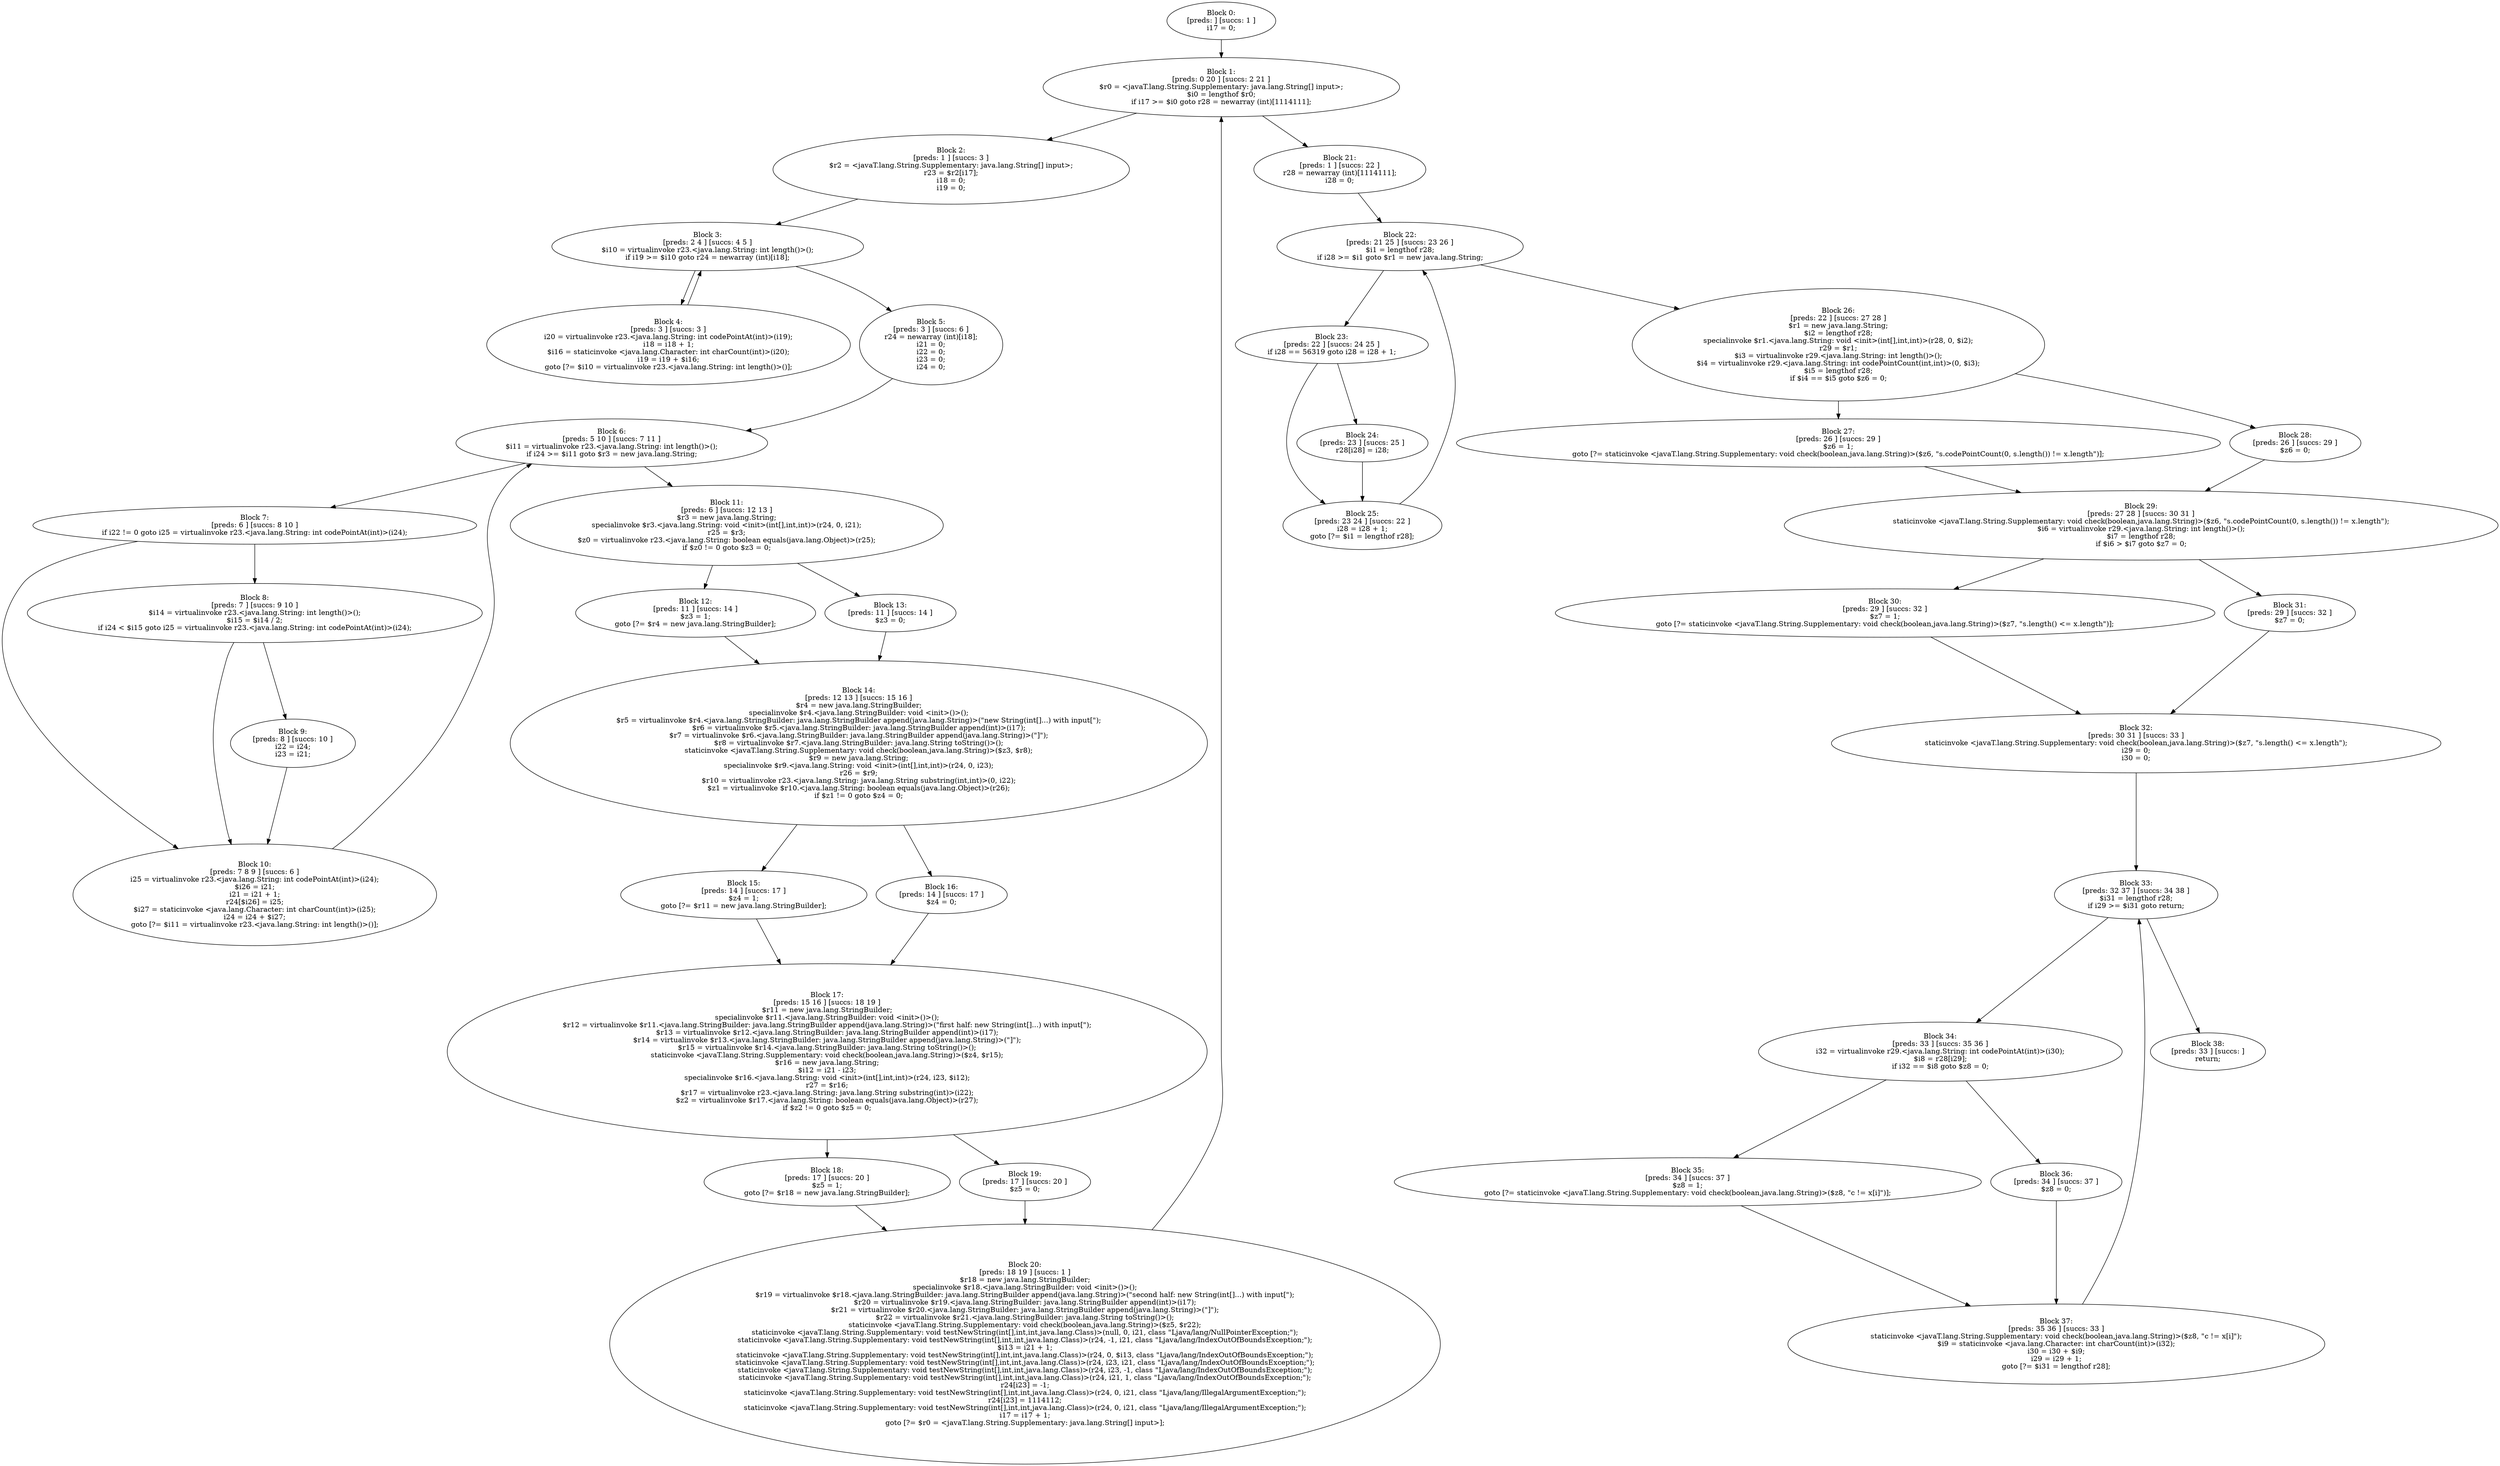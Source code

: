 digraph "unitGraph" {
    "Block 0:
[preds: ] [succs: 1 ]
i17 = 0;
"
    "Block 1:
[preds: 0 20 ] [succs: 2 21 ]
$r0 = <javaT.lang.String.Supplementary: java.lang.String[] input>;
$i0 = lengthof $r0;
if i17 >= $i0 goto r28 = newarray (int)[1114111];
"
    "Block 2:
[preds: 1 ] [succs: 3 ]
$r2 = <javaT.lang.String.Supplementary: java.lang.String[] input>;
r23 = $r2[i17];
i18 = 0;
i19 = 0;
"
    "Block 3:
[preds: 2 4 ] [succs: 4 5 ]
$i10 = virtualinvoke r23.<java.lang.String: int length()>();
if i19 >= $i10 goto r24 = newarray (int)[i18];
"
    "Block 4:
[preds: 3 ] [succs: 3 ]
i20 = virtualinvoke r23.<java.lang.String: int codePointAt(int)>(i19);
i18 = i18 + 1;
$i16 = staticinvoke <java.lang.Character: int charCount(int)>(i20);
i19 = i19 + $i16;
goto [?= $i10 = virtualinvoke r23.<java.lang.String: int length()>()];
"
    "Block 5:
[preds: 3 ] [succs: 6 ]
r24 = newarray (int)[i18];
i21 = 0;
i22 = 0;
i23 = 0;
i24 = 0;
"
    "Block 6:
[preds: 5 10 ] [succs: 7 11 ]
$i11 = virtualinvoke r23.<java.lang.String: int length()>();
if i24 >= $i11 goto $r3 = new java.lang.String;
"
    "Block 7:
[preds: 6 ] [succs: 8 10 ]
if i22 != 0 goto i25 = virtualinvoke r23.<java.lang.String: int codePointAt(int)>(i24);
"
    "Block 8:
[preds: 7 ] [succs: 9 10 ]
$i14 = virtualinvoke r23.<java.lang.String: int length()>();
$i15 = $i14 / 2;
if i24 < $i15 goto i25 = virtualinvoke r23.<java.lang.String: int codePointAt(int)>(i24);
"
    "Block 9:
[preds: 8 ] [succs: 10 ]
i22 = i24;
i23 = i21;
"
    "Block 10:
[preds: 7 8 9 ] [succs: 6 ]
i25 = virtualinvoke r23.<java.lang.String: int codePointAt(int)>(i24);
$i26 = i21;
i21 = i21 + 1;
r24[$i26] = i25;
$i27 = staticinvoke <java.lang.Character: int charCount(int)>(i25);
i24 = i24 + $i27;
goto [?= $i11 = virtualinvoke r23.<java.lang.String: int length()>()];
"
    "Block 11:
[preds: 6 ] [succs: 12 13 ]
$r3 = new java.lang.String;
specialinvoke $r3.<java.lang.String: void <init>(int[],int,int)>(r24, 0, i21);
r25 = $r3;
$z0 = virtualinvoke r23.<java.lang.String: boolean equals(java.lang.Object)>(r25);
if $z0 != 0 goto $z3 = 0;
"
    "Block 12:
[preds: 11 ] [succs: 14 ]
$z3 = 1;
goto [?= $r4 = new java.lang.StringBuilder];
"
    "Block 13:
[preds: 11 ] [succs: 14 ]
$z3 = 0;
"
    "Block 14:
[preds: 12 13 ] [succs: 15 16 ]
$r4 = new java.lang.StringBuilder;
specialinvoke $r4.<java.lang.StringBuilder: void <init>()>();
$r5 = virtualinvoke $r4.<java.lang.StringBuilder: java.lang.StringBuilder append(java.lang.String)>(\"new String(int[]...) with input[\");
$r6 = virtualinvoke $r5.<java.lang.StringBuilder: java.lang.StringBuilder append(int)>(i17);
$r7 = virtualinvoke $r6.<java.lang.StringBuilder: java.lang.StringBuilder append(java.lang.String)>(\"]\");
$r8 = virtualinvoke $r7.<java.lang.StringBuilder: java.lang.String toString()>();
staticinvoke <javaT.lang.String.Supplementary: void check(boolean,java.lang.String)>($z3, $r8);
$r9 = new java.lang.String;
specialinvoke $r9.<java.lang.String: void <init>(int[],int,int)>(r24, 0, i23);
r26 = $r9;
$r10 = virtualinvoke r23.<java.lang.String: java.lang.String substring(int,int)>(0, i22);
$z1 = virtualinvoke $r10.<java.lang.String: boolean equals(java.lang.Object)>(r26);
if $z1 != 0 goto $z4 = 0;
"
    "Block 15:
[preds: 14 ] [succs: 17 ]
$z4 = 1;
goto [?= $r11 = new java.lang.StringBuilder];
"
    "Block 16:
[preds: 14 ] [succs: 17 ]
$z4 = 0;
"
    "Block 17:
[preds: 15 16 ] [succs: 18 19 ]
$r11 = new java.lang.StringBuilder;
specialinvoke $r11.<java.lang.StringBuilder: void <init>()>();
$r12 = virtualinvoke $r11.<java.lang.StringBuilder: java.lang.StringBuilder append(java.lang.String)>(\"first half: new String(int[]...) with input[\");
$r13 = virtualinvoke $r12.<java.lang.StringBuilder: java.lang.StringBuilder append(int)>(i17);
$r14 = virtualinvoke $r13.<java.lang.StringBuilder: java.lang.StringBuilder append(java.lang.String)>(\"]\");
$r15 = virtualinvoke $r14.<java.lang.StringBuilder: java.lang.String toString()>();
staticinvoke <javaT.lang.String.Supplementary: void check(boolean,java.lang.String)>($z4, $r15);
$r16 = new java.lang.String;
$i12 = i21 - i23;
specialinvoke $r16.<java.lang.String: void <init>(int[],int,int)>(r24, i23, $i12);
r27 = $r16;
$r17 = virtualinvoke r23.<java.lang.String: java.lang.String substring(int)>(i22);
$z2 = virtualinvoke $r17.<java.lang.String: boolean equals(java.lang.Object)>(r27);
if $z2 != 0 goto $z5 = 0;
"
    "Block 18:
[preds: 17 ] [succs: 20 ]
$z5 = 1;
goto [?= $r18 = new java.lang.StringBuilder];
"
    "Block 19:
[preds: 17 ] [succs: 20 ]
$z5 = 0;
"
    "Block 20:
[preds: 18 19 ] [succs: 1 ]
$r18 = new java.lang.StringBuilder;
specialinvoke $r18.<java.lang.StringBuilder: void <init>()>();
$r19 = virtualinvoke $r18.<java.lang.StringBuilder: java.lang.StringBuilder append(java.lang.String)>(\"second half: new String(int[]...) with input[\");
$r20 = virtualinvoke $r19.<java.lang.StringBuilder: java.lang.StringBuilder append(int)>(i17);
$r21 = virtualinvoke $r20.<java.lang.StringBuilder: java.lang.StringBuilder append(java.lang.String)>(\"]\");
$r22 = virtualinvoke $r21.<java.lang.StringBuilder: java.lang.String toString()>();
staticinvoke <javaT.lang.String.Supplementary: void check(boolean,java.lang.String)>($z5, $r22);
staticinvoke <javaT.lang.String.Supplementary: void testNewString(int[],int,int,java.lang.Class)>(null, 0, i21, class \"Ljava/lang/NullPointerException;\");
staticinvoke <javaT.lang.String.Supplementary: void testNewString(int[],int,int,java.lang.Class)>(r24, -1, i21, class \"Ljava/lang/IndexOutOfBoundsException;\");
$i13 = i21 + 1;
staticinvoke <javaT.lang.String.Supplementary: void testNewString(int[],int,int,java.lang.Class)>(r24, 0, $i13, class \"Ljava/lang/IndexOutOfBoundsException;\");
staticinvoke <javaT.lang.String.Supplementary: void testNewString(int[],int,int,java.lang.Class)>(r24, i23, i21, class \"Ljava/lang/IndexOutOfBoundsException;\");
staticinvoke <javaT.lang.String.Supplementary: void testNewString(int[],int,int,java.lang.Class)>(r24, i23, -1, class \"Ljava/lang/IndexOutOfBoundsException;\");
staticinvoke <javaT.lang.String.Supplementary: void testNewString(int[],int,int,java.lang.Class)>(r24, i21, 1, class \"Ljava/lang/IndexOutOfBoundsException;\");
r24[i23] = -1;
staticinvoke <javaT.lang.String.Supplementary: void testNewString(int[],int,int,java.lang.Class)>(r24, 0, i21, class \"Ljava/lang/IllegalArgumentException;\");
r24[i23] = 1114112;
staticinvoke <javaT.lang.String.Supplementary: void testNewString(int[],int,int,java.lang.Class)>(r24, 0, i21, class \"Ljava/lang/IllegalArgumentException;\");
i17 = i17 + 1;
goto [?= $r0 = <javaT.lang.String.Supplementary: java.lang.String[] input>];
"
    "Block 21:
[preds: 1 ] [succs: 22 ]
r28 = newarray (int)[1114111];
i28 = 0;
"
    "Block 22:
[preds: 21 25 ] [succs: 23 26 ]
$i1 = lengthof r28;
if i28 >= $i1 goto $r1 = new java.lang.String;
"
    "Block 23:
[preds: 22 ] [succs: 24 25 ]
if i28 == 56319 goto i28 = i28 + 1;
"
    "Block 24:
[preds: 23 ] [succs: 25 ]
r28[i28] = i28;
"
    "Block 25:
[preds: 23 24 ] [succs: 22 ]
i28 = i28 + 1;
goto [?= $i1 = lengthof r28];
"
    "Block 26:
[preds: 22 ] [succs: 27 28 ]
$r1 = new java.lang.String;
$i2 = lengthof r28;
specialinvoke $r1.<java.lang.String: void <init>(int[],int,int)>(r28, 0, $i2);
r29 = $r1;
$i3 = virtualinvoke r29.<java.lang.String: int length()>();
$i4 = virtualinvoke r29.<java.lang.String: int codePointCount(int,int)>(0, $i3);
$i5 = lengthof r28;
if $i4 == $i5 goto $z6 = 0;
"
    "Block 27:
[preds: 26 ] [succs: 29 ]
$z6 = 1;
goto [?= staticinvoke <javaT.lang.String.Supplementary: void check(boolean,java.lang.String)>($z6, \"s.codePointCount(0, s.length()) != x.length\")];
"
    "Block 28:
[preds: 26 ] [succs: 29 ]
$z6 = 0;
"
    "Block 29:
[preds: 27 28 ] [succs: 30 31 ]
staticinvoke <javaT.lang.String.Supplementary: void check(boolean,java.lang.String)>($z6, \"s.codePointCount(0, s.length()) != x.length\");
$i6 = virtualinvoke r29.<java.lang.String: int length()>();
$i7 = lengthof r28;
if $i6 > $i7 goto $z7 = 0;
"
    "Block 30:
[preds: 29 ] [succs: 32 ]
$z7 = 1;
goto [?= staticinvoke <javaT.lang.String.Supplementary: void check(boolean,java.lang.String)>($z7, \"s.length() <= x.length\")];
"
    "Block 31:
[preds: 29 ] [succs: 32 ]
$z7 = 0;
"
    "Block 32:
[preds: 30 31 ] [succs: 33 ]
staticinvoke <javaT.lang.String.Supplementary: void check(boolean,java.lang.String)>($z7, \"s.length() <= x.length\");
i29 = 0;
i30 = 0;
"
    "Block 33:
[preds: 32 37 ] [succs: 34 38 ]
$i31 = lengthof r28;
if i29 >= $i31 goto return;
"
    "Block 34:
[preds: 33 ] [succs: 35 36 ]
i32 = virtualinvoke r29.<java.lang.String: int codePointAt(int)>(i30);
$i8 = r28[i29];
if i32 == $i8 goto $z8 = 0;
"
    "Block 35:
[preds: 34 ] [succs: 37 ]
$z8 = 1;
goto [?= staticinvoke <javaT.lang.String.Supplementary: void check(boolean,java.lang.String)>($z8, \"c != x[i]\")];
"
    "Block 36:
[preds: 34 ] [succs: 37 ]
$z8 = 0;
"
    "Block 37:
[preds: 35 36 ] [succs: 33 ]
staticinvoke <javaT.lang.String.Supplementary: void check(boolean,java.lang.String)>($z8, \"c != x[i]\");
$i9 = staticinvoke <java.lang.Character: int charCount(int)>(i32);
i30 = i30 + $i9;
i29 = i29 + 1;
goto [?= $i31 = lengthof r28];
"
    "Block 38:
[preds: 33 ] [succs: ]
return;
"
    "Block 0:
[preds: ] [succs: 1 ]
i17 = 0;
"->"Block 1:
[preds: 0 20 ] [succs: 2 21 ]
$r0 = <javaT.lang.String.Supplementary: java.lang.String[] input>;
$i0 = lengthof $r0;
if i17 >= $i0 goto r28 = newarray (int)[1114111];
";
    "Block 1:
[preds: 0 20 ] [succs: 2 21 ]
$r0 = <javaT.lang.String.Supplementary: java.lang.String[] input>;
$i0 = lengthof $r0;
if i17 >= $i0 goto r28 = newarray (int)[1114111];
"->"Block 2:
[preds: 1 ] [succs: 3 ]
$r2 = <javaT.lang.String.Supplementary: java.lang.String[] input>;
r23 = $r2[i17];
i18 = 0;
i19 = 0;
";
    "Block 1:
[preds: 0 20 ] [succs: 2 21 ]
$r0 = <javaT.lang.String.Supplementary: java.lang.String[] input>;
$i0 = lengthof $r0;
if i17 >= $i0 goto r28 = newarray (int)[1114111];
"->"Block 21:
[preds: 1 ] [succs: 22 ]
r28 = newarray (int)[1114111];
i28 = 0;
";
    "Block 2:
[preds: 1 ] [succs: 3 ]
$r2 = <javaT.lang.String.Supplementary: java.lang.String[] input>;
r23 = $r2[i17];
i18 = 0;
i19 = 0;
"->"Block 3:
[preds: 2 4 ] [succs: 4 5 ]
$i10 = virtualinvoke r23.<java.lang.String: int length()>();
if i19 >= $i10 goto r24 = newarray (int)[i18];
";
    "Block 3:
[preds: 2 4 ] [succs: 4 5 ]
$i10 = virtualinvoke r23.<java.lang.String: int length()>();
if i19 >= $i10 goto r24 = newarray (int)[i18];
"->"Block 4:
[preds: 3 ] [succs: 3 ]
i20 = virtualinvoke r23.<java.lang.String: int codePointAt(int)>(i19);
i18 = i18 + 1;
$i16 = staticinvoke <java.lang.Character: int charCount(int)>(i20);
i19 = i19 + $i16;
goto [?= $i10 = virtualinvoke r23.<java.lang.String: int length()>()];
";
    "Block 3:
[preds: 2 4 ] [succs: 4 5 ]
$i10 = virtualinvoke r23.<java.lang.String: int length()>();
if i19 >= $i10 goto r24 = newarray (int)[i18];
"->"Block 5:
[preds: 3 ] [succs: 6 ]
r24 = newarray (int)[i18];
i21 = 0;
i22 = 0;
i23 = 0;
i24 = 0;
";
    "Block 4:
[preds: 3 ] [succs: 3 ]
i20 = virtualinvoke r23.<java.lang.String: int codePointAt(int)>(i19);
i18 = i18 + 1;
$i16 = staticinvoke <java.lang.Character: int charCount(int)>(i20);
i19 = i19 + $i16;
goto [?= $i10 = virtualinvoke r23.<java.lang.String: int length()>()];
"->"Block 3:
[preds: 2 4 ] [succs: 4 5 ]
$i10 = virtualinvoke r23.<java.lang.String: int length()>();
if i19 >= $i10 goto r24 = newarray (int)[i18];
";
    "Block 5:
[preds: 3 ] [succs: 6 ]
r24 = newarray (int)[i18];
i21 = 0;
i22 = 0;
i23 = 0;
i24 = 0;
"->"Block 6:
[preds: 5 10 ] [succs: 7 11 ]
$i11 = virtualinvoke r23.<java.lang.String: int length()>();
if i24 >= $i11 goto $r3 = new java.lang.String;
";
    "Block 6:
[preds: 5 10 ] [succs: 7 11 ]
$i11 = virtualinvoke r23.<java.lang.String: int length()>();
if i24 >= $i11 goto $r3 = new java.lang.String;
"->"Block 7:
[preds: 6 ] [succs: 8 10 ]
if i22 != 0 goto i25 = virtualinvoke r23.<java.lang.String: int codePointAt(int)>(i24);
";
    "Block 6:
[preds: 5 10 ] [succs: 7 11 ]
$i11 = virtualinvoke r23.<java.lang.String: int length()>();
if i24 >= $i11 goto $r3 = new java.lang.String;
"->"Block 11:
[preds: 6 ] [succs: 12 13 ]
$r3 = new java.lang.String;
specialinvoke $r3.<java.lang.String: void <init>(int[],int,int)>(r24, 0, i21);
r25 = $r3;
$z0 = virtualinvoke r23.<java.lang.String: boolean equals(java.lang.Object)>(r25);
if $z0 != 0 goto $z3 = 0;
";
    "Block 7:
[preds: 6 ] [succs: 8 10 ]
if i22 != 0 goto i25 = virtualinvoke r23.<java.lang.String: int codePointAt(int)>(i24);
"->"Block 8:
[preds: 7 ] [succs: 9 10 ]
$i14 = virtualinvoke r23.<java.lang.String: int length()>();
$i15 = $i14 / 2;
if i24 < $i15 goto i25 = virtualinvoke r23.<java.lang.String: int codePointAt(int)>(i24);
";
    "Block 7:
[preds: 6 ] [succs: 8 10 ]
if i22 != 0 goto i25 = virtualinvoke r23.<java.lang.String: int codePointAt(int)>(i24);
"->"Block 10:
[preds: 7 8 9 ] [succs: 6 ]
i25 = virtualinvoke r23.<java.lang.String: int codePointAt(int)>(i24);
$i26 = i21;
i21 = i21 + 1;
r24[$i26] = i25;
$i27 = staticinvoke <java.lang.Character: int charCount(int)>(i25);
i24 = i24 + $i27;
goto [?= $i11 = virtualinvoke r23.<java.lang.String: int length()>()];
";
    "Block 8:
[preds: 7 ] [succs: 9 10 ]
$i14 = virtualinvoke r23.<java.lang.String: int length()>();
$i15 = $i14 / 2;
if i24 < $i15 goto i25 = virtualinvoke r23.<java.lang.String: int codePointAt(int)>(i24);
"->"Block 9:
[preds: 8 ] [succs: 10 ]
i22 = i24;
i23 = i21;
";
    "Block 8:
[preds: 7 ] [succs: 9 10 ]
$i14 = virtualinvoke r23.<java.lang.String: int length()>();
$i15 = $i14 / 2;
if i24 < $i15 goto i25 = virtualinvoke r23.<java.lang.String: int codePointAt(int)>(i24);
"->"Block 10:
[preds: 7 8 9 ] [succs: 6 ]
i25 = virtualinvoke r23.<java.lang.String: int codePointAt(int)>(i24);
$i26 = i21;
i21 = i21 + 1;
r24[$i26] = i25;
$i27 = staticinvoke <java.lang.Character: int charCount(int)>(i25);
i24 = i24 + $i27;
goto [?= $i11 = virtualinvoke r23.<java.lang.String: int length()>()];
";
    "Block 9:
[preds: 8 ] [succs: 10 ]
i22 = i24;
i23 = i21;
"->"Block 10:
[preds: 7 8 9 ] [succs: 6 ]
i25 = virtualinvoke r23.<java.lang.String: int codePointAt(int)>(i24);
$i26 = i21;
i21 = i21 + 1;
r24[$i26] = i25;
$i27 = staticinvoke <java.lang.Character: int charCount(int)>(i25);
i24 = i24 + $i27;
goto [?= $i11 = virtualinvoke r23.<java.lang.String: int length()>()];
";
    "Block 10:
[preds: 7 8 9 ] [succs: 6 ]
i25 = virtualinvoke r23.<java.lang.String: int codePointAt(int)>(i24);
$i26 = i21;
i21 = i21 + 1;
r24[$i26] = i25;
$i27 = staticinvoke <java.lang.Character: int charCount(int)>(i25);
i24 = i24 + $i27;
goto [?= $i11 = virtualinvoke r23.<java.lang.String: int length()>()];
"->"Block 6:
[preds: 5 10 ] [succs: 7 11 ]
$i11 = virtualinvoke r23.<java.lang.String: int length()>();
if i24 >= $i11 goto $r3 = new java.lang.String;
";
    "Block 11:
[preds: 6 ] [succs: 12 13 ]
$r3 = new java.lang.String;
specialinvoke $r3.<java.lang.String: void <init>(int[],int,int)>(r24, 0, i21);
r25 = $r3;
$z0 = virtualinvoke r23.<java.lang.String: boolean equals(java.lang.Object)>(r25);
if $z0 != 0 goto $z3 = 0;
"->"Block 12:
[preds: 11 ] [succs: 14 ]
$z3 = 1;
goto [?= $r4 = new java.lang.StringBuilder];
";
    "Block 11:
[preds: 6 ] [succs: 12 13 ]
$r3 = new java.lang.String;
specialinvoke $r3.<java.lang.String: void <init>(int[],int,int)>(r24, 0, i21);
r25 = $r3;
$z0 = virtualinvoke r23.<java.lang.String: boolean equals(java.lang.Object)>(r25);
if $z0 != 0 goto $z3 = 0;
"->"Block 13:
[preds: 11 ] [succs: 14 ]
$z3 = 0;
";
    "Block 12:
[preds: 11 ] [succs: 14 ]
$z3 = 1;
goto [?= $r4 = new java.lang.StringBuilder];
"->"Block 14:
[preds: 12 13 ] [succs: 15 16 ]
$r4 = new java.lang.StringBuilder;
specialinvoke $r4.<java.lang.StringBuilder: void <init>()>();
$r5 = virtualinvoke $r4.<java.lang.StringBuilder: java.lang.StringBuilder append(java.lang.String)>(\"new String(int[]...) with input[\");
$r6 = virtualinvoke $r5.<java.lang.StringBuilder: java.lang.StringBuilder append(int)>(i17);
$r7 = virtualinvoke $r6.<java.lang.StringBuilder: java.lang.StringBuilder append(java.lang.String)>(\"]\");
$r8 = virtualinvoke $r7.<java.lang.StringBuilder: java.lang.String toString()>();
staticinvoke <javaT.lang.String.Supplementary: void check(boolean,java.lang.String)>($z3, $r8);
$r9 = new java.lang.String;
specialinvoke $r9.<java.lang.String: void <init>(int[],int,int)>(r24, 0, i23);
r26 = $r9;
$r10 = virtualinvoke r23.<java.lang.String: java.lang.String substring(int,int)>(0, i22);
$z1 = virtualinvoke $r10.<java.lang.String: boolean equals(java.lang.Object)>(r26);
if $z1 != 0 goto $z4 = 0;
";
    "Block 13:
[preds: 11 ] [succs: 14 ]
$z3 = 0;
"->"Block 14:
[preds: 12 13 ] [succs: 15 16 ]
$r4 = new java.lang.StringBuilder;
specialinvoke $r4.<java.lang.StringBuilder: void <init>()>();
$r5 = virtualinvoke $r4.<java.lang.StringBuilder: java.lang.StringBuilder append(java.lang.String)>(\"new String(int[]...) with input[\");
$r6 = virtualinvoke $r5.<java.lang.StringBuilder: java.lang.StringBuilder append(int)>(i17);
$r7 = virtualinvoke $r6.<java.lang.StringBuilder: java.lang.StringBuilder append(java.lang.String)>(\"]\");
$r8 = virtualinvoke $r7.<java.lang.StringBuilder: java.lang.String toString()>();
staticinvoke <javaT.lang.String.Supplementary: void check(boolean,java.lang.String)>($z3, $r8);
$r9 = new java.lang.String;
specialinvoke $r9.<java.lang.String: void <init>(int[],int,int)>(r24, 0, i23);
r26 = $r9;
$r10 = virtualinvoke r23.<java.lang.String: java.lang.String substring(int,int)>(0, i22);
$z1 = virtualinvoke $r10.<java.lang.String: boolean equals(java.lang.Object)>(r26);
if $z1 != 0 goto $z4 = 0;
";
    "Block 14:
[preds: 12 13 ] [succs: 15 16 ]
$r4 = new java.lang.StringBuilder;
specialinvoke $r4.<java.lang.StringBuilder: void <init>()>();
$r5 = virtualinvoke $r4.<java.lang.StringBuilder: java.lang.StringBuilder append(java.lang.String)>(\"new String(int[]...) with input[\");
$r6 = virtualinvoke $r5.<java.lang.StringBuilder: java.lang.StringBuilder append(int)>(i17);
$r7 = virtualinvoke $r6.<java.lang.StringBuilder: java.lang.StringBuilder append(java.lang.String)>(\"]\");
$r8 = virtualinvoke $r7.<java.lang.StringBuilder: java.lang.String toString()>();
staticinvoke <javaT.lang.String.Supplementary: void check(boolean,java.lang.String)>($z3, $r8);
$r9 = new java.lang.String;
specialinvoke $r9.<java.lang.String: void <init>(int[],int,int)>(r24, 0, i23);
r26 = $r9;
$r10 = virtualinvoke r23.<java.lang.String: java.lang.String substring(int,int)>(0, i22);
$z1 = virtualinvoke $r10.<java.lang.String: boolean equals(java.lang.Object)>(r26);
if $z1 != 0 goto $z4 = 0;
"->"Block 15:
[preds: 14 ] [succs: 17 ]
$z4 = 1;
goto [?= $r11 = new java.lang.StringBuilder];
";
    "Block 14:
[preds: 12 13 ] [succs: 15 16 ]
$r4 = new java.lang.StringBuilder;
specialinvoke $r4.<java.lang.StringBuilder: void <init>()>();
$r5 = virtualinvoke $r4.<java.lang.StringBuilder: java.lang.StringBuilder append(java.lang.String)>(\"new String(int[]...) with input[\");
$r6 = virtualinvoke $r5.<java.lang.StringBuilder: java.lang.StringBuilder append(int)>(i17);
$r7 = virtualinvoke $r6.<java.lang.StringBuilder: java.lang.StringBuilder append(java.lang.String)>(\"]\");
$r8 = virtualinvoke $r7.<java.lang.StringBuilder: java.lang.String toString()>();
staticinvoke <javaT.lang.String.Supplementary: void check(boolean,java.lang.String)>($z3, $r8);
$r9 = new java.lang.String;
specialinvoke $r9.<java.lang.String: void <init>(int[],int,int)>(r24, 0, i23);
r26 = $r9;
$r10 = virtualinvoke r23.<java.lang.String: java.lang.String substring(int,int)>(0, i22);
$z1 = virtualinvoke $r10.<java.lang.String: boolean equals(java.lang.Object)>(r26);
if $z1 != 0 goto $z4 = 0;
"->"Block 16:
[preds: 14 ] [succs: 17 ]
$z4 = 0;
";
    "Block 15:
[preds: 14 ] [succs: 17 ]
$z4 = 1;
goto [?= $r11 = new java.lang.StringBuilder];
"->"Block 17:
[preds: 15 16 ] [succs: 18 19 ]
$r11 = new java.lang.StringBuilder;
specialinvoke $r11.<java.lang.StringBuilder: void <init>()>();
$r12 = virtualinvoke $r11.<java.lang.StringBuilder: java.lang.StringBuilder append(java.lang.String)>(\"first half: new String(int[]...) with input[\");
$r13 = virtualinvoke $r12.<java.lang.StringBuilder: java.lang.StringBuilder append(int)>(i17);
$r14 = virtualinvoke $r13.<java.lang.StringBuilder: java.lang.StringBuilder append(java.lang.String)>(\"]\");
$r15 = virtualinvoke $r14.<java.lang.StringBuilder: java.lang.String toString()>();
staticinvoke <javaT.lang.String.Supplementary: void check(boolean,java.lang.String)>($z4, $r15);
$r16 = new java.lang.String;
$i12 = i21 - i23;
specialinvoke $r16.<java.lang.String: void <init>(int[],int,int)>(r24, i23, $i12);
r27 = $r16;
$r17 = virtualinvoke r23.<java.lang.String: java.lang.String substring(int)>(i22);
$z2 = virtualinvoke $r17.<java.lang.String: boolean equals(java.lang.Object)>(r27);
if $z2 != 0 goto $z5 = 0;
";
    "Block 16:
[preds: 14 ] [succs: 17 ]
$z4 = 0;
"->"Block 17:
[preds: 15 16 ] [succs: 18 19 ]
$r11 = new java.lang.StringBuilder;
specialinvoke $r11.<java.lang.StringBuilder: void <init>()>();
$r12 = virtualinvoke $r11.<java.lang.StringBuilder: java.lang.StringBuilder append(java.lang.String)>(\"first half: new String(int[]...) with input[\");
$r13 = virtualinvoke $r12.<java.lang.StringBuilder: java.lang.StringBuilder append(int)>(i17);
$r14 = virtualinvoke $r13.<java.lang.StringBuilder: java.lang.StringBuilder append(java.lang.String)>(\"]\");
$r15 = virtualinvoke $r14.<java.lang.StringBuilder: java.lang.String toString()>();
staticinvoke <javaT.lang.String.Supplementary: void check(boolean,java.lang.String)>($z4, $r15);
$r16 = new java.lang.String;
$i12 = i21 - i23;
specialinvoke $r16.<java.lang.String: void <init>(int[],int,int)>(r24, i23, $i12);
r27 = $r16;
$r17 = virtualinvoke r23.<java.lang.String: java.lang.String substring(int)>(i22);
$z2 = virtualinvoke $r17.<java.lang.String: boolean equals(java.lang.Object)>(r27);
if $z2 != 0 goto $z5 = 0;
";
    "Block 17:
[preds: 15 16 ] [succs: 18 19 ]
$r11 = new java.lang.StringBuilder;
specialinvoke $r11.<java.lang.StringBuilder: void <init>()>();
$r12 = virtualinvoke $r11.<java.lang.StringBuilder: java.lang.StringBuilder append(java.lang.String)>(\"first half: new String(int[]...) with input[\");
$r13 = virtualinvoke $r12.<java.lang.StringBuilder: java.lang.StringBuilder append(int)>(i17);
$r14 = virtualinvoke $r13.<java.lang.StringBuilder: java.lang.StringBuilder append(java.lang.String)>(\"]\");
$r15 = virtualinvoke $r14.<java.lang.StringBuilder: java.lang.String toString()>();
staticinvoke <javaT.lang.String.Supplementary: void check(boolean,java.lang.String)>($z4, $r15);
$r16 = new java.lang.String;
$i12 = i21 - i23;
specialinvoke $r16.<java.lang.String: void <init>(int[],int,int)>(r24, i23, $i12);
r27 = $r16;
$r17 = virtualinvoke r23.<java.lang.String: java.lang.String substring(int)>(i22);
$z2 = virtualinvoke $r17.<java.lang.String: boolean equals(java.lang.Object)>(r27);
if $z2 != 0 goto $z5 = 0;
"->"Block 18:
[preds: 17 ] [succs: 20 ]
$z5 = 1;
goto [?= $r18 = new java.lang.StringBuilder];
";
    "Block 17:
[preds: 15 16 ] [succs: 18 19 ]
$r11 = new java.lang.StringBuilder;
specialinvoke $r11.<java.lang.StringBuilder: void <init>()>();
$r12 = virtualinvoke $r11.<java.lang.StringBuilder: java.lang.StringBuilder append(java.lang.String)>(\"first half: new String(int[]...) with input[\");
$r13 = virtualinvoke $r12.<java.lang.StringBuilder: java.lang.StringBuilder append(int)>(i17);
$r14 = virtualinvoke $r13.<java.lang.StringBuilder: java.lang.StringBuilder append(java.lang.String)>(\"]\");
$r15 = virtualinvoke $r14.<java.lang.StringBuilder: java.lang.String toString()>();
staticinvoke <javaT.lang.String.Supplementary: void check(boolean,java.lang.String)>($z4, $r15);
$r16 = new java.lang.String;
$i12 = i21 - i23;
specialinvoke $r16.<java.lang.String: void <init>(int[],int,int)>(r24, i23, $i12);
r27 = $r16;
$r17 = virtualinvoke r23.<java.lang.String: java.lang.String substring(int)>(i22);
$z2 = virtualinvoke $r17.<java.lang.String: boolean equals(java.lang.Object)>(r27);
if $z2 != 0 goto $z5 = 0;
"->"Block 19:
[preds: 17 ] [succs: 20 ]
$z5 = 0;
";
    "Block 18:
[preds: 17 ] [succs: 20 ]
$z5 = 1;
goto [?= $r18 = new java.lang.StringBuilder];
"->"Block 20:
[preds: 18 19 ] [succs: 1 ]
$r18 = new java.lang.StringBuilder;
specialinvoke $r18.<java.lang.StringBuilder: void <init>()>();
$r19 = virtualinvoke $r18.<java.lang.StringBuilder: java.lang.StringBuilder append(java.lang.String)>(\"second half: new String(int[]...) with input[\");
$r20 = virtualinvoke $r19.<java.lang.StringBuilder: java.lang.StringBuilder append(int)>(i17);
$r21 = virtualinvoke $r20.<java.lang.StringBuilder: java.lang.StringBuilder append(java.lang.String)>(\"]\");
$r22 = virtualinvoke $r21.<java.lang.StringBuilder: java.lang.String toString()>();
staticinvoke <javaT.lang.String.Supplementary: void check(boolean,java.lang.String)>($z5, $r22);
staticinvoke <javaT.lang.String.Supplementary: void testNewString(int[],int,int,java.lang.Class)>(null, 0, i21, class \"Ljava/lang/NullPointerException;\");
staticinvoke <javaT.lang.String.Supplementary: void testNewString(int[],int,int,java.lang.Class)>(r24, -1, i21, class \"Ljava/lang/IndexOutOfBoundsException;\");
$i13 = i21 + 1;
staticinvoke <javaT.lang.String.Supplementary: void testNewString(int[],int,int,java.lang.Class)>(r24, 0, $i13, class \"Ljava/lang/IndexOutOfBoundsException;\");
staticinvoke <javaT.lang.String.Supplementary: void testNewString(int[],int,int,java.lang.Class)>(r24, i23, i21, class \"Ljava/lang/IndexOutOfBoundsException;\");
staticinvoke <javaT.lang.String.Supplementary: void testNewString(int[],int,int,java.lang.Class)>(r24, i23, -1, class \"Ljava/lang/IndexOutOfBoundsException;\");
staticinvoke <javaT.lang.String.Supplementary: void testNewString(int[],int,int,java.lang.Class)>(r24, i21, 1, class \"Ljava/lang/IndexOutOfBoundsException;\");
r24[i23] = -1;
staticinvoke <javaT.lang.String.Supplementary: void testNewString(int[],int,int,java.lang.Class)>(r24, 0, i21, class \"Ljava/lang/IllegalArgumentException;\");
r24[i23] = 1114112;
staticinvoke <javaT.lang.String.Supplementary: void testNewString(int[],int,int,java.lang.Class)>(r24, 0, i21, class \"Ljava/lang/IllegalArgumentException;\");
i17 = i17 + 1;
goto [?= $r0 = <javaT.lang.String.Supplementary: java.lang.String[] input>];
";
    "Block 19:
[preds: 17 ] [succs: 20 ]
$z5 = 0;
"->"Block 20:
[preds: 18 19 ] [succs: 1 ]
$r18 = new java.lang.StringBuilder;
specialinvoke $r18.<java.lang.StringBuilder: void <init>()>();
$r19 = virtualinvoke $r18.<java.lang.StringBuilder: java.lang.StringBuilder append(java.lang.String)>(\"second half: new String(int[]...) with input[\");
$r20 = virtualinvoke $r19.<java.lang.StringBuilder: java.lang.StringBuilder append(int)>(i17);
$r21 = virtualinvoke $r20.<java.lang.StringBuilder: java.lang.StringBuilder append(java.lang.String)>(\"]\");
$r22 = virtualinvoke $r21.<java.lang.StringBuilder: java.lang.String toString()>();
staticinvoke <javaT.lang.String.Supplementary: void check(boolean,java.lang.String)>($z5, $r22);
staticinvoke <javaT.lang.String.Supplementary: void testNewString(int[],int,int,java.lang.Class)>(null, 0, i21, class \"Ljava/lang/NullPointerException;\");
staticinvoke <javaT.lang.String.Supplementary: void testNewString(int[],int,int,java.lang.Class)>(r24, -1, i21, class \"Ljava/lang/IndexOutOfBoundsException;\");
$i13 = i21 + 1;
staticinvoke <javaT.lang.String.Supplementary: void testNewString(int[],int,int,java.lang.Class)>(r24, 0, $i13, class \"Ljava/lang/IndexOutOfBoundsException;\");
staticinvoke <javaT.lang.String.Supplementary: void testNewString(int[],int,int,java.lang.Class)>(r24, i23, i21, class \"Ljava/lang/IndexOutOfBoundsException;\");
staticinvoke <javaT.lang.String.Supplementary: void testNewString(int[],int,int,java.lang.Class)>(r24, i23, -1, class \"Ljava/lang/IndexOutOfBoundsException;\");
staticinvoke <javaT.lang.String.Supplementary: void testNewString(int[],int,int,java.lang.Class)>(r24, i21, 1, class \"Ljava/lang/IndexOutOfBoundsException;\");
r24[i23] = -1;
staticinvoke <javaT.lang.String.Supplementary: void testNewString(int[],int,int,java.lang.Class)>(r24, 0, i21, class \"Ljava/lang/IllegalArgumentException;\");
r24[i23] = 1114112;
staticinvoke <javaT.lang.String.Supplementary: void testNewString(int[],int,int,java.lang.Class)>(r24, 0, i21, class \"Ljava/lang/IllegalArgumentException;\");
i17 = i17 + 1;
goto [?= $r0 = <javaT.lang.String.Supplementary: java.lang.String[] input>];
";
    "Block 20:
[preds: 18 19 ] [succs: 1 ]
$r18 = new java.lang.StringBuilder;
specialinvoke $r18.<java.lang.StringBuilder: void <init>()>();
$r19 = virtualinvoke $r18.<java.lang.StringBuilder: java.lang.StringBuilder append(java.lang.String)>(\"second half: new String(int[]...) with input[\");
$r20 = virtualinvoke $r19.<java.lang.StringBuilder: java.lang.StringBuilder append(int)>(i17);
$r21 = virtualinvoke $r20.<java.lang.StringBuilder: java.lang.StringBuilder append(java.lang.String)>(\"]\");
$r22 = virtualinvoke $r21.<java.lang.StringBuilder: java.lang.String toString()>();
staticinvoke <javaT.lang.String.Supplementary: void check(boolean,java.lang.String)>($z5, $r22);
staticinvoke <javaT.lang.String.Supplementary: void testNewString(int[],int,int,java.lang.Class)>(null, 0, i21, class \"Ljava/lang/NullPointerException;\");
staticinvoke <javaT.lang.String.Supplementary: void testNewString(int[],int,int,java.lang.Class)>(r24, -1, i21, class \"Ljava/lang/IndexOutOfBoundsException;\");
$i13 = i21 + 1;
staticinvoke <javaT.lang.String.Supplementary: void testNewString(int[],int,int,java.lang.Class)>(r24, 0, $i13, class \"Ljava/lang/IndexOutOfBoundsException;\");
staticinvoke <javaT.lang.String.Supplementary: void testNewString(int[],int,int,java.lang.Class)>(r24, i23, i21, class \"Ljava/lang/IndexOutOfBoundsException;\");
staticinvoke <javaT.lang.String.Supplementary: void testNewString(int[],int,int,java.lang.Class)>(r24, i23, -1, class \"Ljava/lang/IndexOutOfBoundsException;\");
staticinvoke <javaT.lang.String.Supplementary: void testNewString(int[],int,int,java.lang.Class)>(r24, i21, 1, class \"Ljava/lang/IndexOutOfBoundsException;\");
r24[i23] = -1;
staticinvoke <javaT.lang.String.Supplementary: void testNewString(int[],int,int,java.lang.Class)>(r24, 0, i21, class \"Ljava/lang/IllegalArgumentException;\");
r24[i23] = 1114112;
staticinvoke <javaT.lang.String.Supplementary: void testNewString(int[],int,int,java.lang.Class)>(r24, 0, i21, class \"Ljava/lang/IllegalArgumentException;\");
i17 = i17 + 1;
goto [?= $r0 = <javaT.lang.String.Supplementary: java.lang.String[] input>];
"->"Block 1:
[preds: 0 20 ] [succs: 2 21 ]
$r0 = <javaT.lang.String.Supplementary: java.lang.String[] input>;
$i0 = lengthof $r0;
if i17 >= $i0 goto r28 = newarray (int)[1114111];
";
    "Block 21:
[preds: 1 ] [succs: 22 ]
r28 = newarray (int)[1114111];
i28 = 0;
"->"Block 22:
[preds: 21 25 ] [succs: 23 26 ]
$i1 = lengthof r28;
if i28 >= $i1 goto $r1 = new java.lang.String;
";
    "Block 22:
[preds: 21 25 ] [succs: 23 26 ]
$i1 = lengthof r28;
if i28 >= $i1 goto $r1 = new java.lang.String;
"->"Block 23:
[preds: 22 ] [succs: 24 25 ]
if i28 == 56319 goto i28 = i28 + 1;
";
    "Block 22:
[preds: 21 25 ] [succs: 23 26 ]
$i1 = lengthof r28;
if i28 >= $i1 goto $r1 = new java.lang.String;
"->"Block 26:
[preds: 22 ] [succs: 27 28 ]
$r1 = new java.lang.String;
$i2 = lengthof r28;
specialinvoke $r1.<java.lang.String: void <init>(int[],int,int)>(r28, 0, $i2);
r29 = $r1;
$i3 = virtualinvoke r29.<java.lang.String: int length()>();
$i4 = virtualinvoke r29.<java.lang.String: int codePointCount(int,int)>(0, $i3);
$i5 = lengthof r28;
if $i4 == $i5 goto $z6 = 0;
";
    "Block 23:
[preds: 22 ] [succs: 24 25 ]
if i28 == 56319 goto i28 = i28 + 1;
"->"Block 24:
[preds: 23 ] [succs: 25 ]
r28[i28] = i28;
";
    "Block 23:
[preds: 22 ] [succs: 24 25 ]
if i28 == 56319 goto i28 = i28 + 1;
"->"Block 25:
[preds: 23 24 ] [succs: 22 ]
i28 = i28 + 1;
goto [?= $i1 = lengthof r28];
";
    "Block 24:
[preds: 23 ] [succs: 25 ]
r28[i28] = i28;
"->"Block 25:
[preds: 23 24 ] [succs: 22 ]
i28 = i28 + 1;
goto [?= $i1 = lengthof r28];
";
    "Block 25:
[preds: 23 24 ] [succs: 22 ]
i28 = i28 + 1;
goto [?= $i1 = lengthof r28];
"->"Block 22:
[preds: 21 25 ] [succs: 23 26 ]
$i1 = lengthof r28;
if i28 >= $i1 goto $r1 = new java.lang.String;
";
    "Block 26:
[preds: 22 ] [succs: 27 28 ]
$r1 = new java.lang.String;
$i2 = lengthof r28;
specialinvoke $r1.<java.lang.String: void <init>(int[],int,int)>(r28, 0, $i2);
r29 = $r1;
$i3 = virtualinvoke r29.<java.lang.String: int length()>();
$i4 = virtualinvoke r29.<java.lang.String: int codePointCount(int,int)>(0, $i3);
$i5 = lengthof r28;
if $i4 == $i5 goto $z6 = 0;
"->"Block 27:
[preds: 26 ] [succs: 29 ]
$z6 = 1;
goto [?= staticinvoke <javaT.lang.String.Supplementary: void check(boolean,java.lang.String)>($z6, \"s.codePointCount(0, s.length()) != x.length\")];
";
    "Block 26:
[preds: 22 ] [succs: 27 28 ]
$r1 = new java.lang.String;
$i2 = lengthof r28;
specialinvoke $r1.<java.lang.String: void <init>(int[],int,int)>(r28, 0, $i2);
r29 = $r1;
$i3 = virtualinvoke r29.<java.lang.String: int length()>();
$i4 = virtualinvoke r29.<java.lang.String: int codePointCount(int,int)>(0, $i3);
$i5 = lengthof r28;
if $i4 == $i5 goto $z6 = 0;
"->"Block 28:
[preds: 26 ] [succs: 29 ]
$z6 = 0;
";
    "Block 27:
[preds: 26 ] [succs: 29 ]
$z6 = 1;
goto [?= staticinvoke <javaT.lang.String.Supplementary: void check(boolean,java.lang.String)>($z6, \"s.codePointCount(0, s.length()) != x.length\")];
"->"Block 29:
[preds: 27 28 ] [succs: 30 31 ]
staticinvoke <javaT.lang.String.Supplementary: void check(boolean,java.lang.String)>($z6, \"s.codePointCount(0, s.length()) != x.length\");
$i6 = virtualinvoke r29.<java.lang.String: int length()>();
$i7 = lengthof r28;
if $i6 > $i7 goto $z7 = 0;
";
    "Block 28:
[preds: 26 ] [succs: 29 ]
$z6 = 0;
"->"Block 29:
[preds: 27 28 ] [succs: 30 31 ]
staticinvoke <javaT.lang.String.Supplementary: void check(boolean,java.lang.String)>($z6, \"s.codePointCount(0, s.length()) != x.length\");
$i6 = virtualinvoke r29.<java.lang.String: int length()>();
$i7 = lengthof r28;
if $i6 > $i7 goto $z7 = 0;
";
    "Block 29:
[preds: 27 28 ] [succs: 30 31 ]
staticinvoke <javaT.lang.String.Supplementary: void check(boolean,java.lang.String)>($z6, \"s.codePointCount(0, s.length()) != x.length\");
$i6 = virtualinvoke r29.<java.lang.String: int length()>();
$i7 = lengthof r28;
if $i6 > $i7 goto $z7 = 0;
"->"Block 30:
[preds: 29 ] [succs: 32 ]
$z7 = 1;
goto [?= staticinvoke <javaT.lang.String.Supplementary: void check(boolean,java.lang.String)>($z7, \"s.length() <= x.length\")];
";
    "Block 29:
[preds: 27 28 ] [succs: 30 31 ]
staticinvoke <javaT.lang.String.Supplementary: void check(boolean,java.lang.String)>($z6, \"s.codePointCount(0, s.length()) != x.length\");
$i6 = virtualinvoke r29.<java.lang.String: int length()>();
$i7 = lengthof r28;
if $i6 > $i7 goto $z7 = 0;
"->"Block 31:
[preds: 29 ] [succs: 32 ]
$z7 = 0;
";
    "Block 30:
[preds: 29 ] [succs: 32 ]
$z7 = 1;
goto [?= staticinvoke <javaT.lang.String.Supplementary: void check(boolean,java.lang.String)>($z7, \"s.length() <= x.length\")];
"->"Block 32:
[preds: 30 31 ] [succs: 33 ]
staticinvoke <javaT.lang.String.Supplementary: void check(boolean,java.lang.String)>($z7, \"s.length() <= x.length\");
i29 = 0;
i30 = 0;
";
    "Block 31:
[preds: 29 ] [succs: 32 ]
$z7 = 0;
"->"Block 32:
[preds: 30 31 ] [succs: 33 ]
staticinvoke <javaT.lang.String.Supplementary: void check(boolean,java.lang.String)>($z7, \"s.length() <= x.length\");
i29 = 0;
i30 = 0;
";
    "Block 32:
[preds: 30 31 ] [succs: 33 ]
staticinvoke <javaT.lang.String.Supplementary: void check(boolean,java.lang.String)>($z7, \"s.length() <= x.length\");
i29 = 0;
i30 = 0;
"->"Block 33:
[preds: 32 37 ] [succs: 34 38 ]
$i31 = lengthof r28;
if i29 >= $i31 goto return;
";
    "Block 33:
[preds: 32 37 ] [succs: 34 38 ]
$i31 = lengthof r28;
if i29 >= $i31 goto return;
"->"Block 34:
[preds: 33 ] [succs: 35 36 ]
i32 = virtualinvoke r29.<java.lang.String: int codePointAt(int)>(i30);
$i8 = r28[i29];
if i32 == $i8 goto $z8 = 0;
";
    "Block 33:
[preds: 32 37 ] [succs: 34 38 ]
$i31 = lengthof r28;
if i29 >= $i31 goto return;
"->"Block 38:
[preds: 33 ] [succs: ]
return;
";
    "Block 34:
[preds: 33 ] [succs: 35 36 ]
i32 = virtualinvoke r29.<java.lang.String: int codePointAt(int)>(i30);
$i8 = r28[i29];
if i32 == $i8 goto $z8 = 0;
"->"Block 35:
[preds: 34 ] [succs: 37 ]
$z8 = 1;
goto [?= staticinvoke <javaT.lang.String.Supplementary: void check(boolean,java.lang.String)>($z8, \"c != x[i]\")];
";
    "Block 34:
[preds: 33 ] [succs: 35 36 ]
i32 = virtualinvoke r29.<java.lang.String: int codePointAt(int)>(i30);
$i8 = r28[i29];
if i32 == $i8 goto $z8 = 0;
"->"Block 36:
[preds: 34 ] [succs: 37 ]
$z8 = 0;
";
    "Block 35:
[preds: 34 ] [succs: 37 ]
$z8 = 1;
goto [?= staticinvoke <javaT.lang.String.Supplementary: void check(boolean,java.lang.String)>($z8, \"c != x[i]\")];
"->"Block 37:
[preds: 35 36 ] [succs: 33 ]
staticinvoke <javaT.lang.String.Supplementary: void check(boolean,java.lang.String)>($z8, \"c != x[i]\");
$i9 = staticinvoke <java.lang.Character: int charCount(int)>(i32);
i30 = i30 + $i9;
i29 = i29 + 1;
goto [?= $i31 = lengthof r28];
";
    "Block 36:
[preds: 34 ] [succs: 37 ]
$z8 = 0;
"->"Block 37:
[preds: 35 36 ] [succs: 33 ]
staticinvoke <javaT.lang.String.Supplementary: void check(boolean,java.lang.String)>($z8, \"c != x[i]\");
$i9 = staticinvoke <java.lang.Character: int charCount(int)>(i32);
i30 = i30 + $i9;
i29 = i29 + 1;
goto [?= $i31 = lengthof r28];
";
    "Block 37:
[preds: 35 36 ] [succs: 33 ]
staticinvoke <javaT.lang.String.Supplementary: void check(boolean,java.lang.String)>($z8, \"c != x[i]\");
$i9 = staticinvoke <java.lang.Character: int charCount(int)>(i32);
i30 = i30 + $i9;
i29 = i29 + 1;
goto [?= $i31 = lengthof r28];
"->"Block 33:
[preds: 32 37 ] [succs: 34 38 ]
$i31 = lengthof r28;
if i29 >= $i31 goto return;
";
}
